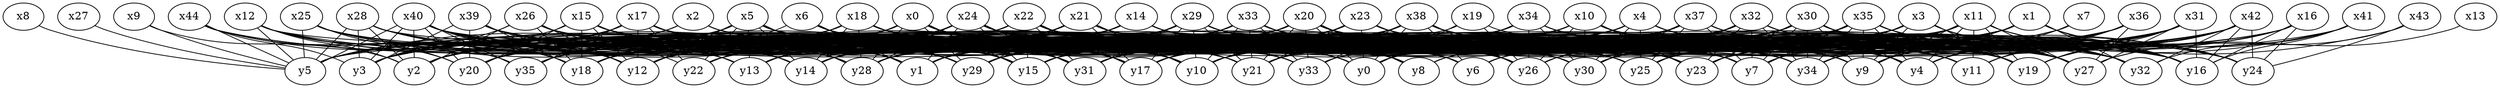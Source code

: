 strict graph grafo_45_36 {
	"x5";
	"x40";
	"x31";
	"x0";
	"x11";
	"x23";
	"x21";
	"x18";
	"x36";
	"x26";
	"x28";
	"x3";
	"x42";
	"x10";
	"x30";
	"x29";
	"x6";
	"x8";
	"x32";
	"x39";
	"x24";
	"x1";
	"x12";
	"x44";
	"x14";
	"x17";
	"x25";
	"x20";
	"x19";
	"x35";
	"x34";
	"x43";
	"x33";
	"x4";
	"x22";
	"x27";
	"x2";
	"x38";
	"x16";
	"x41";
	"x37";
	"x9";
	"x7";
	"x13";
	"x15";
	"y19";
	"y8";
	"y10";
	"y33";
	"y3";
	"y22";
	"y29";
	"y13";
	"y15";
	"y6";
	"y25";
	"y0";
	"y24";
	"y2";
	"y31";
	"y35";
	"y14";
	"y34";
	"y20";
	"y32";
	"y11";
	"y27";
	"y1";
	"y28";
	"y9";
	"y17";
	"y30";
	"y18";
	"y26";
	"y12";
	"y7";
	"y23";
	"y21";
	"y4";
	"y5";
	"y16";

	"x5" -- "y4";
	"x5" -- "y15";
	"x5" -- "y35";
	"x5" -- "y7";
	"x5" -- "y29";
	"x5" -- "y28";
	"x5" -- "y11";
	"x5" -- "y33";
	"x5" -- "y14";
	"x5" -- "y22";
	"x5" -- "y18";
	"x5" -- "y20";
	"x5" -- "y0";
	"x5" -- "y12";
	"x5" -- "y3";
	"x5" -- "y34";
	"x5" -- "y17";
	"x5" -- "y23";
	"x5" -- "y16";
	"x5" -- "y2";
	"x5" -- "y10";
	"x5" -- "y19";
	"x5" -- "y13";
	"x40" -- "y33";
	"x40" -- "y28";
	"x40" -- "y3";
	"x40" -- "y15";
	"x40" -- "y16";
	"x40" -- "y18";
	"x40" -- "y17";
	"x40" -- "y35";
	"x40" -- "y20";
	"x40" -- "y2";
	"x40" -- "y10";
	"x40" -- "y1";
	"x40" -- "y14";
	"x40" -- "y31";
	"x40" -- "y5";
	"x40" -- "y29";
	"x40" -- "y21";
	"x40" -- "y7";
	"x40" -- "y12";
	"x31" -- "y10";
	"x31" -- "y4";
	"x31" -- "y27";
	"x31" -- "y17";
	"x31" -- "y15";
	"x31" -- "y25";
	"x31" -- "y6";
	"x31" -- "y30";
	"x31" -- "y11";
	"x31" -- "y19";
	"x31" -- "y16";
	"x31" -- "y28";
	"x31" -- "y18";
	"x31" -- "y34";
	"x31" -- "y23";
	"x31" -- "y9";
	"x0" -- "y15";
	"x0" -- "y0";
	"x0" -- "y26";
	"x0" -- "y18";
	"x0" -- "y17";
	"x0" -- "y19";
	"x0" -- "y13";
	"x0" -- "y16";
	"x0" -- "y35";
	"x0" -- "y9";
	"x0" -- "y29";
	"x0" -- "y2";
	"x0" -- "y21";
	"x0" -- "y10";
	"x0" -- "y22";
	"x0" -- "y24";
	"x0" -- "y33";
	"x0" -- "y28";
	"x0" -- "y8";
	"x0" -- "y20";
	"x11" -- "y25";
	"x11" -- "y29";
	"x11" -- "y14";
	"x11" -- "y5";
	"x11" -- "y27";
	"x11" -- "y28";
	"x11" -- "y24";
	"x11" -- "y33";
	"x11" -- "y10";
	"x11" -- "y31";
	"x11" -- "y16";
	"x11" -- "y13";
	"x11" -- "y34";
	"x11" -- "y1";
	"x11" -- "y19";
	"x11" -- "y30";
	"x11" -- "y4";
	"x11" -- "y11";
	"x11" -- "y9";
	"x23" -- "y18";
	"x23" -- "y21";
	"x23" -- "y1";
	"x23" -- "y26";
	"x23" -- "y28";
	"x23" -- "y11";
	"x23" -- "y35";
	"x23" -- "y10";
	"x23" -- "y0";
	"x23" -- "y15";
	"x23" -- "y19";
	"x23" -- "y30";
	"x23" -- "y23";
	"x23" -- "y4";
	"x21" -- "y23";
	"x21" -- "y29";
	"x21" -- "y3";
	"x21" -- "y11";
	"x21" -- "y13";
	"x21" -- "y7";
	"x21" -- "y25";
	"x21" -- "y30";
	"x21" -- "y28";
	"x21" -- "y35";
	"x21" -- "y10";
	"x21" -- "y20";
	"x21" -- "y17";
	"x21" -- "y27";
	"x21" -- "y1";
	"x21" -- "y8";
	"x18" -- "y33";
	"x18" -- "y15";
	"x18" -- "y3";
	"x18" -- "y30";
	"x18" -- "y6";
	"x18" -- "y22";
	"x18" -- "y24";
	"x18" -- "y27";
	"x18" -- "y28";
	"x18" -- "y0";
	"x18" -- "y5";
	"x18" -- "y17";
	"x18" -- "y31";
	"x18" -- "y14";
	"x36" -- "y4";
	"x36" -- "y12";
	"x36" -- "y25";
	"x36" -- "y7";
	"x36" -- "y27";
	"x36" -- "y6";
	"x36" -- "y11";
	"x36" -- "y28";
	"x36" -- "y30";
	"x36" -- "y23";
	"x26" -- "y22";
	"x26" -- "y21";
	"x26" -- "y23";
	"x26" -- "y10";
	"x26" -- "y9";
	"x26" -- "y3";
	"x26" -- "y1";
	"x26" -- "y30";
	"x26" -- "y29";
	"x26" -- "y18";
	"x26" -- "y12";
	"x26" -- "y31";
	"x26" -- "y2";
	"x28" -- "y29";
	"x28" -- "y5";
	"x28" -- "y2";
	"x28" -- "y12";
	"x28" -- "y17";
	"x28" -- "y31";
	"x28" -- "y3";
	"x28" -- "y15";
	"x28" -- "y4";
	"x28" -- "y32";
	"x28" -- "y14";
	"x3" -- "y14";
	"x3" -- "y13";
	"x3" -- "y15";
	"x3" -- "y30";
	"x3" -- "y7";
	"x3" -- "y23";
	"x3" -- "y27";
	"x3" -- "y32";
	"x3" -- "y12";
	"x3" -- "y17";
	"x3" -- "y19";
	"x3" -- "y33";
	"x3" -- "y9";
	"x42" -- "y1";
	"x42" -- "y4";
	"x42" -- "y23";
	"x42" -- "y24";
	"x42" -- "y14";
	"x42" -- "y33";
	"x42" -- "y34";
	"x42" -- "y10";
	"x42" -- "y11";
	"x42" -- "y19";
	"x42" -- "y32";
	"x42" -- "y16";
	"x42" -- "y12";
	"x10" -- "y11";
	"x10" -- "y19";
	"x10" -- "y28";
	"x10" -- "y3";
	"x10" -- "y26";
	"x10" -- "y10";
	"x10" -- "y18";
	"x10" -- "y27";
	"x10" -- "y29";
	"x10" -- "y23";
	"x10" -- "y21";
	"x10" -- "y14";
	"x10" -- "y13";
	"x10" -- "y22";
	"x10" -- "y24";
	"x10" -- "y7";
	"x10" -- "y30";
	"x30" -- "y29";
	"x30" -- "y30";
	"x30" -- "y1";
	"x30" -- "y23";
	"x30" -- "y16";
	"x30" -- "y13";
	"x30" -- "y12";
	"x30" -- "y21";
	"x30" -- "y32";
	"x30" -- "y10";
	"x30" -- "y19";
	"x30" -- "y27";
	"x30" -- "y9";
	"x30" -- "y6";
	"x30" -- "y2";
	"x30" -- "y3";
	"x30" -- "y8";
	"x30" -- "y17";
	"x30" -- "y26";
	"x30" -- "y4";
	"x30" -- "y22";
	"x30" -- "y0";
	"x30" -- "y24";
	"x30" -- "y15";
	"x30" -- "y34";
	"x30" -- "y7";
	"x29" -- "y16";
	"x29" -- "y6";
	"x29" -- "y29";
	"x29" -- "y12";
	"x29" -- "y35";
	"x29" -- "y9";
	"x29" -- "y11";
	"x29" -- "y5";
	"x29" -- "y10";
	"x29" -- "y8";
	"x29" -- "y31";
	"x29" -- "y17";
	"x29" -- "y23";
	"x29" -- "y21";
	"x29" -- "y15";
	"x29" -- "y30";
	"x29" -- "y28";
	"x29" -- "y27";
	"x29" -- "y1";
	"x29" -- "y2";
	"x29" -- "y19";
	"x6" -- "y8";
	"x6" -- "y1";
	"x6" -- "y0";
	"x6" -- "y33";
	"x6" -- "y29";
	"x6" -- "y12";
	"x32" -- "y27";
	"x32" -- "y18";
	"x32" -- "y20";
	"x32" -- "y12";
	"x32" -- "y28";
	"x32" -- "y19";
	"x32" -- "y30";
	"x32" -- "y16";
	"x32" -- "y25";
	"x32" -- "y33";
	"x32" -- "y7";
	"x32" -- "y1";
	"x32" -- "y17";
	"x32" -- "y10";
	"x32" -- "y34";
	"x32" -- "y5";
	"x32" -- "y0";
	"x32" -- "y21";
	"x32" -- "y11";
	"x32" -- "y23";
	"x32" -- "y8";
	"x32" -- "y31";
	"x32" -- "y26";
	"x32" -- "y32";
	"x39" -- "y20";
	"x39" -- "y12";
	"x39" -- "y3";
	"x39" -- "y32";
	"x39" -- "y25";
	"x39" -- "y28";
	"x39" -- "y13";
	"x39" -- "y4";
	"x39" -- "y15";
	"x39" -- "y10";
	"x39" -- "y18";
	"x24" -- "y1";
	"x24" -- "y30";
	"x24" -- "y9";
	"x24" -- "y14";
	"x24" -- "y21";
	"x24" -- "y35";
	"x24" -- "y13";
	"x24" -- "y17";
	"x24" -- "y0";
	"x24" -- "y6";
	"x24" -- "y2";
	"x24" -- "y18";
	"x24" -- "y15";
	"x24" -- "y8";
	"x24" -- "y4";
	"x24" -- "y31";
	"x24" -- "y28";
	"x24" -- "y27";
	"x24" -- "y16";
	"x24" -- "y10";
	"x24" -- "y26";
	"x24" -- "y12";
	"x24" -- "y22";
	"x1" -- "y32";
	"x1" -- "y33";
	"x1" -- "y34";
	"x1" -- "y31";
	"x1" -- "y14";
	"x1" -- "y29";
	"x1" -- "y0";
	"x1" -- "y10";
	"x1" -- "y21";
	"x1" -- "y25";
	"x1" -- "y8";
	"x1" -- "y15";
	"x1" -- "y9";
	"x1" -- "y16";
	"x1" -- "y24";
	"x1" -- "y1";
	"x12" -- "y28";
	"x12" -- "y25";
	"x12" -- "y27";
	"x12" -- "y14";
	"x12" -- "y2";
	"x12" -- "y20";
	"x12" -- "y5";
	"x12" -- "y35";
	"x44" -- "y3";
	"x44" -- "y18";
	"x44" -- "y25";
	"x44" -- "y35";
	"x44" -- "y13";
	"x44" -- "y5";
	"x44" -- "y30";
	"x14" -- "y19";
	"x14" -- "y20";
	"x14" -- "y29";
	"x14" -- "y18";
	"x14" -- "y16";
	"x14" -- "y0";
	"x17" -- "y30";
	"x17" -- "y29";
	"x17" -- "y22";
	"x17" -- "y32";
	"x17" -- "y14";
	"x17" -- "y12";
	"x17" -- "y34";
	"x17" -- "y10";
	"x17" -- "y8";
	"x17" -- "y5";
	"x17" -- "y15";
	"x17" -- "y23";
	"x17" -- "y35";
	"x17" -- "y2";
	"x17" -- "y6";
	"x17" -- "y20";
	"x17" -- "y4";
	"x17" -- "y3";
	"x17" -- "y33";
	"x17" -- "y1";
	"x25" -- "y34";
	"x25" -- "y20";
	"x25" -- "y14";
	"x25" -- "y28";
	"x25" -- "y17";
	"x25" -- "y1";
	"x25" -- "y5";
	"x25" -- "y18";
	"x25" -- "y12";
	"x25" -- "y10";
	"x20" -- "y6";
	"x20" -- "y21";
	"x20" -- "y5";
	"x20" -- "y17";
	"x20" -- "y15";
	"x20" -- "y19";
	"x20" -- "y33";
	"x20" -- "y14";
	"x20" -- "y8";
	"x20" -- "y9";
	"x20" -- "y26";
	"x20" -- "y4";
	"x20" -- "y0";
	"x20" -- "y12";
	"x20" -- "y28";
	"x20" -- "y29";
	"x20" -- "y11";
	"x20" -- "y27";
	"x20" -- "y25";
	"x20" -- "y35";
	"x19" -- "y19";
	"x19" -- "y26";
	"x19" -- "y0";
	"x19" -- "y2";
	"x35" -- "y7";
	"x35" -- "y28";
	"x35" -- "y4";
	"x35" -- "y17";
	"x35" -- "y16";
	"x35" -- "y19";
	"x35" -- "y25";
	"x35" -- "y8";
	"x35" -- "y33";
	"x35" -- "y14";
	"x35" -- "y29";
	"x35" -- "y18";
	"x35" -- "y34";
	"x35" -- "y0";
	"x35" -- "y30";
	"x35" -- "y9";
	"x35" -- "y15";
	"x35" -- "y32";
	"x35" -- "y31";
	"x35" -- "y2";
	"x35" -- "y26";
	"x35" -- "y27";
	"x34" -- "y34";
	"x34" -- "y3";
	"x34" -- "y4";
	"x34" -- "y19";
	"x34" -- "y14";
	"x34" -- "y29";
	"x34" -- "y12";
	"x34" -- "y27";
	"x34" -- "y30";
	"x34" -- "y26";
	"x34" -- "y35";
	"x34" -- "y0";
	"x43" -- "y27";
	"x43" -- "y23";
	"x43" -- "y24";
	"x33" -- "y26";
	"x33" -- "y31";
	"x33" -- "y18";
	"x33" -- "y9";
	"x33" -- "y22";
	"x33" -- "y19";
	"x33" -- "y21";
	"x33" -- "y33";
	"x33" -- "y29";
	"x33" -- "y8";
	"x33" -- "y13";
	"x33" -- "y4";
	"x33" -- "y23";
	"x33" -- "y10";
	"x4" -- "y12";
	"x4" -- "y28";
	"x4" -- "y15";
	"x4" -- "y16";
	"x4" -- "y9";
	"x4" -- "y11";
	"x4" -- "y27";
	"x4" -- "y29";
	"x4" -- "y10";
	"x4" -- "y31";
	"x4" -- "y17";
	"x4" -- "y0";
	"x4" -- "y20";
	"x4" -- "y18";
	"x4" -- "y30";
	"x4" -- "y24";
	"x4" -- "y21";
	"x4" -- "y25";
	"x4" -- "y32";
	"x4" -- "y5";
	"x22" -- "y10";
	"x22" -- "y25";
	"x22" -- "y31";
	"x22" -- "y20";
	"x22" -- "y23";
	"x22" -- "y33";
	"x22" -- "y17";
	"x22" -- "y12";
	"x22" -- "y13";
	"x22" -- "y22";
	"x22" -- "y21";
	"x22" -- "y11";
	"x22" -- "y26";
	"x22" -- "y18";
	"x22" -- "y5";
	"x22" -- "y30";
	"x22" -- "y15";
	"x22" -- "y14";
	"x22" -- "y24";
	"x22" -- "y6";
	"x22" -- "y34";
	"x2" -- "y34";
	"x2" -- "y26";
	"x2" -- "y10";
	"x2" -- "y33";
	"x2" -- "y5";
	"x2" -- "y20";
	"x38" -- "y9";
	"x38" -- "y0";
	"x38" -- "y27";
	"x38" -- "y22";
	"x38" -- "y10";
	"x38" -- "y25";
	"x38" -- "y15";
	"x38" -- "y19";
	"x38" -- "y6";
	"x38" -- "y3";
	"x38" -- "y26";
	"x38" -- "y35";
	"x38" -- "y33";
	"x38" -- "y20";
	"x38" -- "y1";
	"x38" -- "y32";
	"x38" -- "y23";
	"x38" -- "y21";
	"x16" -- "y16";
	"x16" -- "y17";
	"x16" -- "y21";
	"x16" -- "y9";
	"x16" -- "y34";
	"x16" -- "y33";
	"x16" -- "y19";
	"x16" -- "y24";
	"x41" -- "y10";
	"x41" -- "y32";
	"x41" -- "y16";
	"x41" -- "y4";
	"x41" -- "y23";
	"x37" -- "y25";
	"x37" -- "y26";
	"x37" -- "y16";
	"x37" -- "y4";
	"x37" -- "y33";
	"x37" -- "y10";
	"x37" -- "y21";
	"x37" -- "y20";
	"x37" -- "y0";
	"x37" -- "y29";
	"x37" -- "y31";
	"x37" -- "y35";
	"x37" -- "y6";
	"x37" -- "y30";
	"x37" -- "y11";
	"x37" -- "y17";
	"x37" -- "y32";
	"x37" -- "y7";
	"x37" -- "y2";
	"x9" -- "y5";
	"x9" -- "y2";
	"x7" -- "y30";
	"x7" -- "y8";
	"x7" -- "y4";
	"x13" -- "y27";
	"x15" -- "y1";
	"x15" -- "y13";
	"x15" -- "y3";
	"x15" -- "y29";
	"x15" -- "y33";
	"x15" -- "y21";
	"x15" -- "y12";
	"x15" -- "y9";
	"x15" -- "y28";
	"x15" -- "y34";
	"x15" -- "y23";
	"x15" -- "y18";
	"x15" -- "y0";
	"x15" -- "y20";
	"x27" -- "y5";
	"x8" -- "y5";
}
